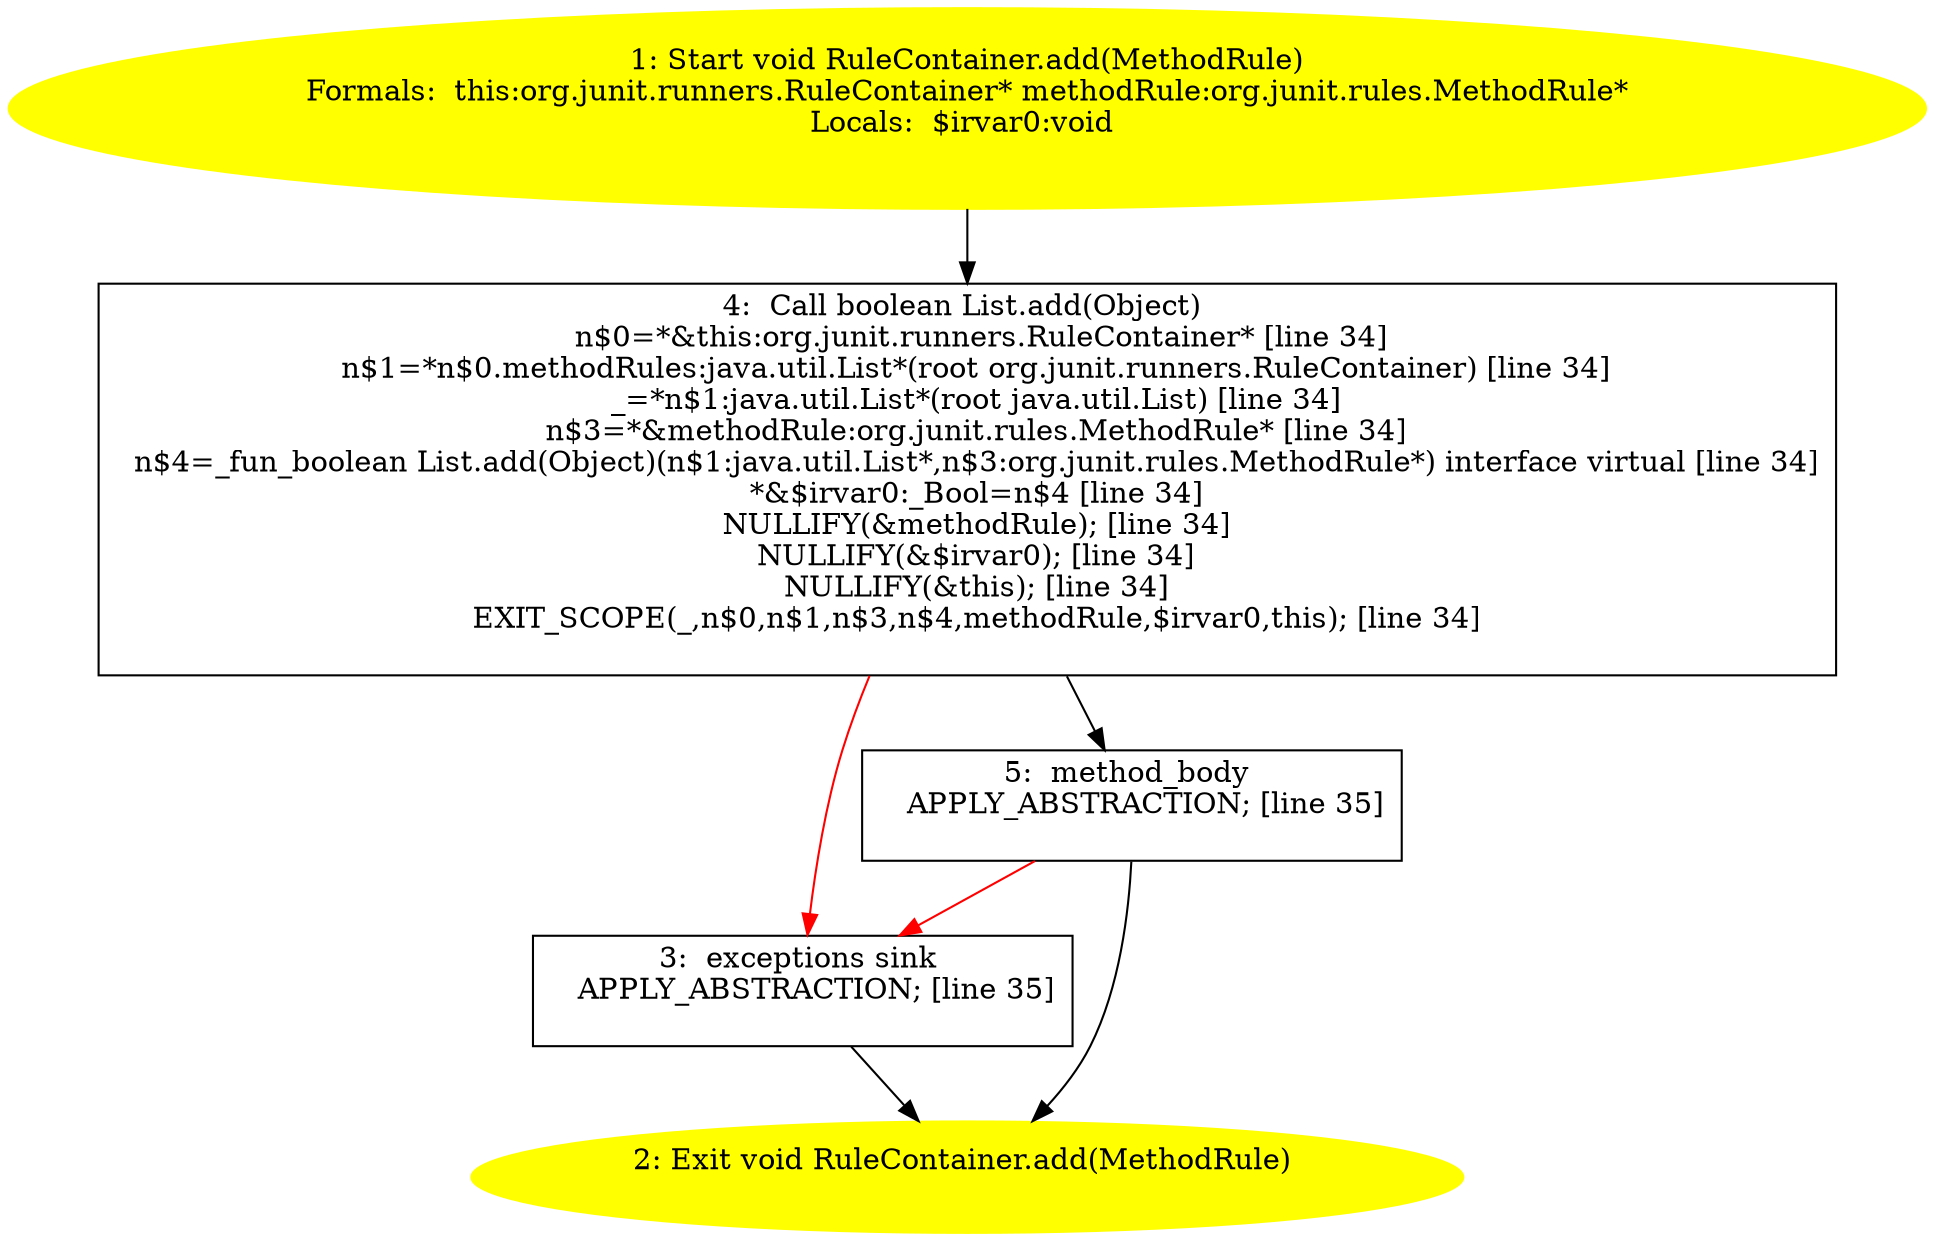 /* @generated */
digraph cfg {
"org.junit.runners.RuleContainer.add(org.junit.rules.MethodRule):void.8956c744ae3424767c84f6d66c06b602_1" [label="1: Start void RuleContainer.add(MethodRule)\nFormals:  this:org.junit.runners.RuleContainer* methodRule:org.junit.rules.MethodRule*\nLocals:  $irvar0:void \n  " color=yellow style=filled]
	

	 "org.junit.runners.RuleContainer.add(org.junit.rules.MethodRule):void.8956c744ae3424767c84f6d66c06b602_1" -> "org.junit.runners.RuleContainer.add(org.junit.rules.MethodRule):void.8956c744ae3424767c84f6d66c06b602_4" ;
"org.junit.runners.RuleContainer.add(org.junit.rules.MethodRule):void.8956c744ae3424767c84f6d66c06b602_2" [label="2: Exit void RuleContainer.add(MethodRule) \n  " color=yellow style=filled]
	

"org.junit.runners.RuleContainer.add(org.junit.rules.MethodRule):void.8956c744ae3424767c84f6d66c06b602_3" [label="3:  exceptions sink \n   APPLY_ABSTRACTION; [line 35]\n " shape="box"]
	

	 "org.junit.runners.RuleContainer.add(org.junit.rules.MethodRule):void.8956c744ae3424767c84f6d66c06b602_3" -> "org.junit.runners.RuleContainer.add(org.junit.rules.MethodRule):void.8956c744ae3424767c84f6d66c06b602_2" ;
"org.junit.runners.RuleContainer.add(org.junit.rules.MethodRule):void.8956c744ae3424767c84f6d66c06b602_4" [label="4:  Call boolean List.add(Object) \n   n$0=*&this:org.junit.runners.RuleContainer* [line 34]\n  n$1=*n$0.methodRules:java.util.List*(root org.junit.runners.RuleContainer) [line 34]\n  _=*n$1:java.util.List*(root java.util.List) [line 34]\n  n$3=*&methodRule:org.junit.rules.MethodRule* [line 34]\n  n$4=_fun_boolean List.add(Object)(n$1:java.util.List*,n$3:org.junit.rules.MethodRule*) interface virtual [line 34]\n  *&$irvar0:_Bool=n$4 [line 34]\n  NULLIFY(&methodRule); [line 34]\n  NULLIFY(&$irvar0); [line 34]\n  NULLIFY(&this); [line 34]\n  EXIT_SCOPE(_,n$0,n$1,n$3,n$4,methodRule,$irvar0,this); [line 34]\n " shape="box"]
	

	 "org.junit.runners.RuleContainer.add(org.junit.rules.MethodRule):void.8956c744ae3424767c84f6d66c06b602_4" -> "org.junit.runners.RuleContainer.add(org.junit.rules.MethodRule):void.8956c744ae3424767c84f6d66c06b602_5" ;
	 "org.junit.runners.RuleContainer.add(org.junit.rules.MethodRule):void.8956c744ae3424767c84f6d66c06b602_4" -> "org.junit.runners.RuleContainer.add(org.junit.rules.MethodRule):void.8956c744ae3424767c84f6d66c06b602_3" [color="red" ];
"org.junit.runners.RuleContainer.add(org.junit.rules.MethodRule):void.8956c744ae3424767c84f6d66c06b602_5" [label="5:  method_body \n   APPLY_ABSTRACTION; [line 35]\n " shape="box"]
	

	 "org.junit.runners.RuleContainer.add(org.junit.rules.MethodRule):void.8956c744ae3424767c84f6d66c06b602_5" -> "org.junit.runners.RuleContainer.add(org.junit.rules.MethodRule):void.8956c744ae3424767c84f6d66c06b602_2" ;
	 "org.junit.runners.RuleContainer.add(org.junit.rules.MethodRule):void.8956c744ae3424767c84f6d66c06b602_5" -> "org.junit.runners.RuleContainer.add(org.junit.rules.MethodRule):void.8956c744ae3424767c84f6d66c06b602_3" [color="red" ];
}
